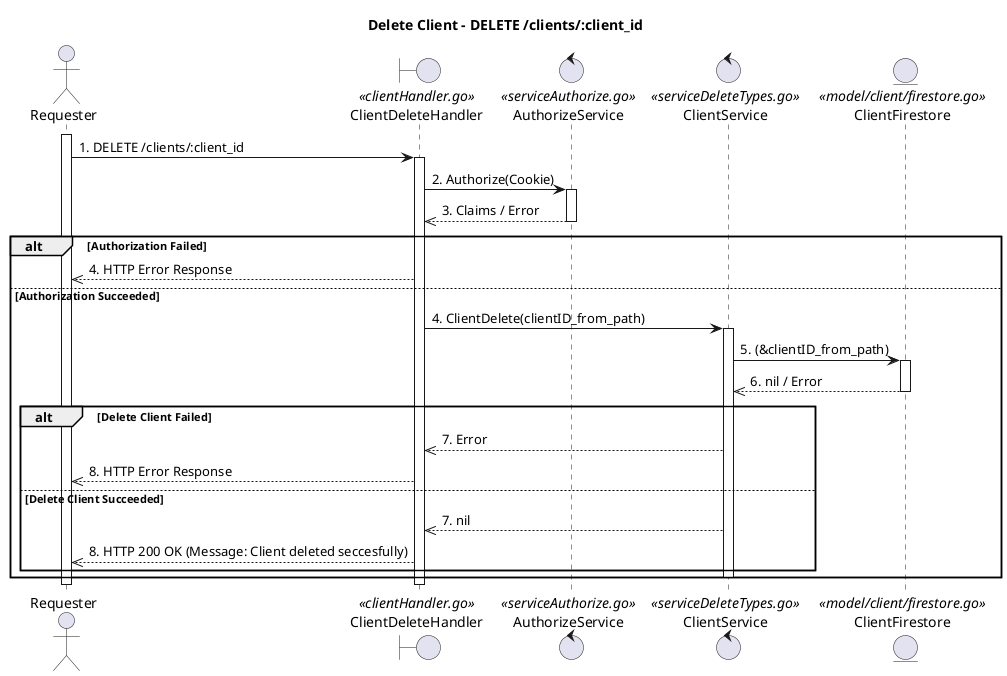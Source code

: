 @startuml
title Delete Client - DELETE /clients/:client_id

actor Requester
boundary ClientDeleteHandler <<clientHandler.go>>
control AuthorizeService <<serviceAuthorize.go>>
control ClientService <<serviceDeleteTypes.go>>
entity ClientFirestore <<model/client/firestore.go>>

activate Requester 

Requester -> ClientDeleteHandler : 1. DELETE /clients/:client_id
activate ClientDeleteHandler

ClientDeleteHandler -> AuthorizeService : 2. Authorize(Cookie)
activate AuthorizeService
AuthorizeService -->> ClientDeleteHandler : 3. Claims / Error
deactivate AuthorizeService

alt Authorization Failed
    ClientDeleteHandler -->> Requester : 4. HTTP Error Response
else Authorization Succeeded

    ClientDeleteHandler -> ClientService : 4. ClientDelete(clientID_from_path)
    activate ClientService
    ClientService -> ClientFirestore : 5. (&clientID_from_path)
    activate ClientFirestore
    ClientFirestore -->> ClientService : 6. nil / Error
    deactivate ClientFirestore
    
    alt Delete Client Failed
        ClientService -->> ClientDeleteHandler : 7. Error
        ClientDeleteHandler -->> Requester : 8. HTTP Error Response
    else Delete Client Succeeded
        ClientService -->> ClientDeleteHandler : 7. nil
        ClientDeleteHandler -->> Requester : 8. HTTP 200 OK (Message: Client deleted seccesfully)
    end
    deactivate ClientService
end
deactivate ClientDeleteHandler

deactivate Requester
@enduml